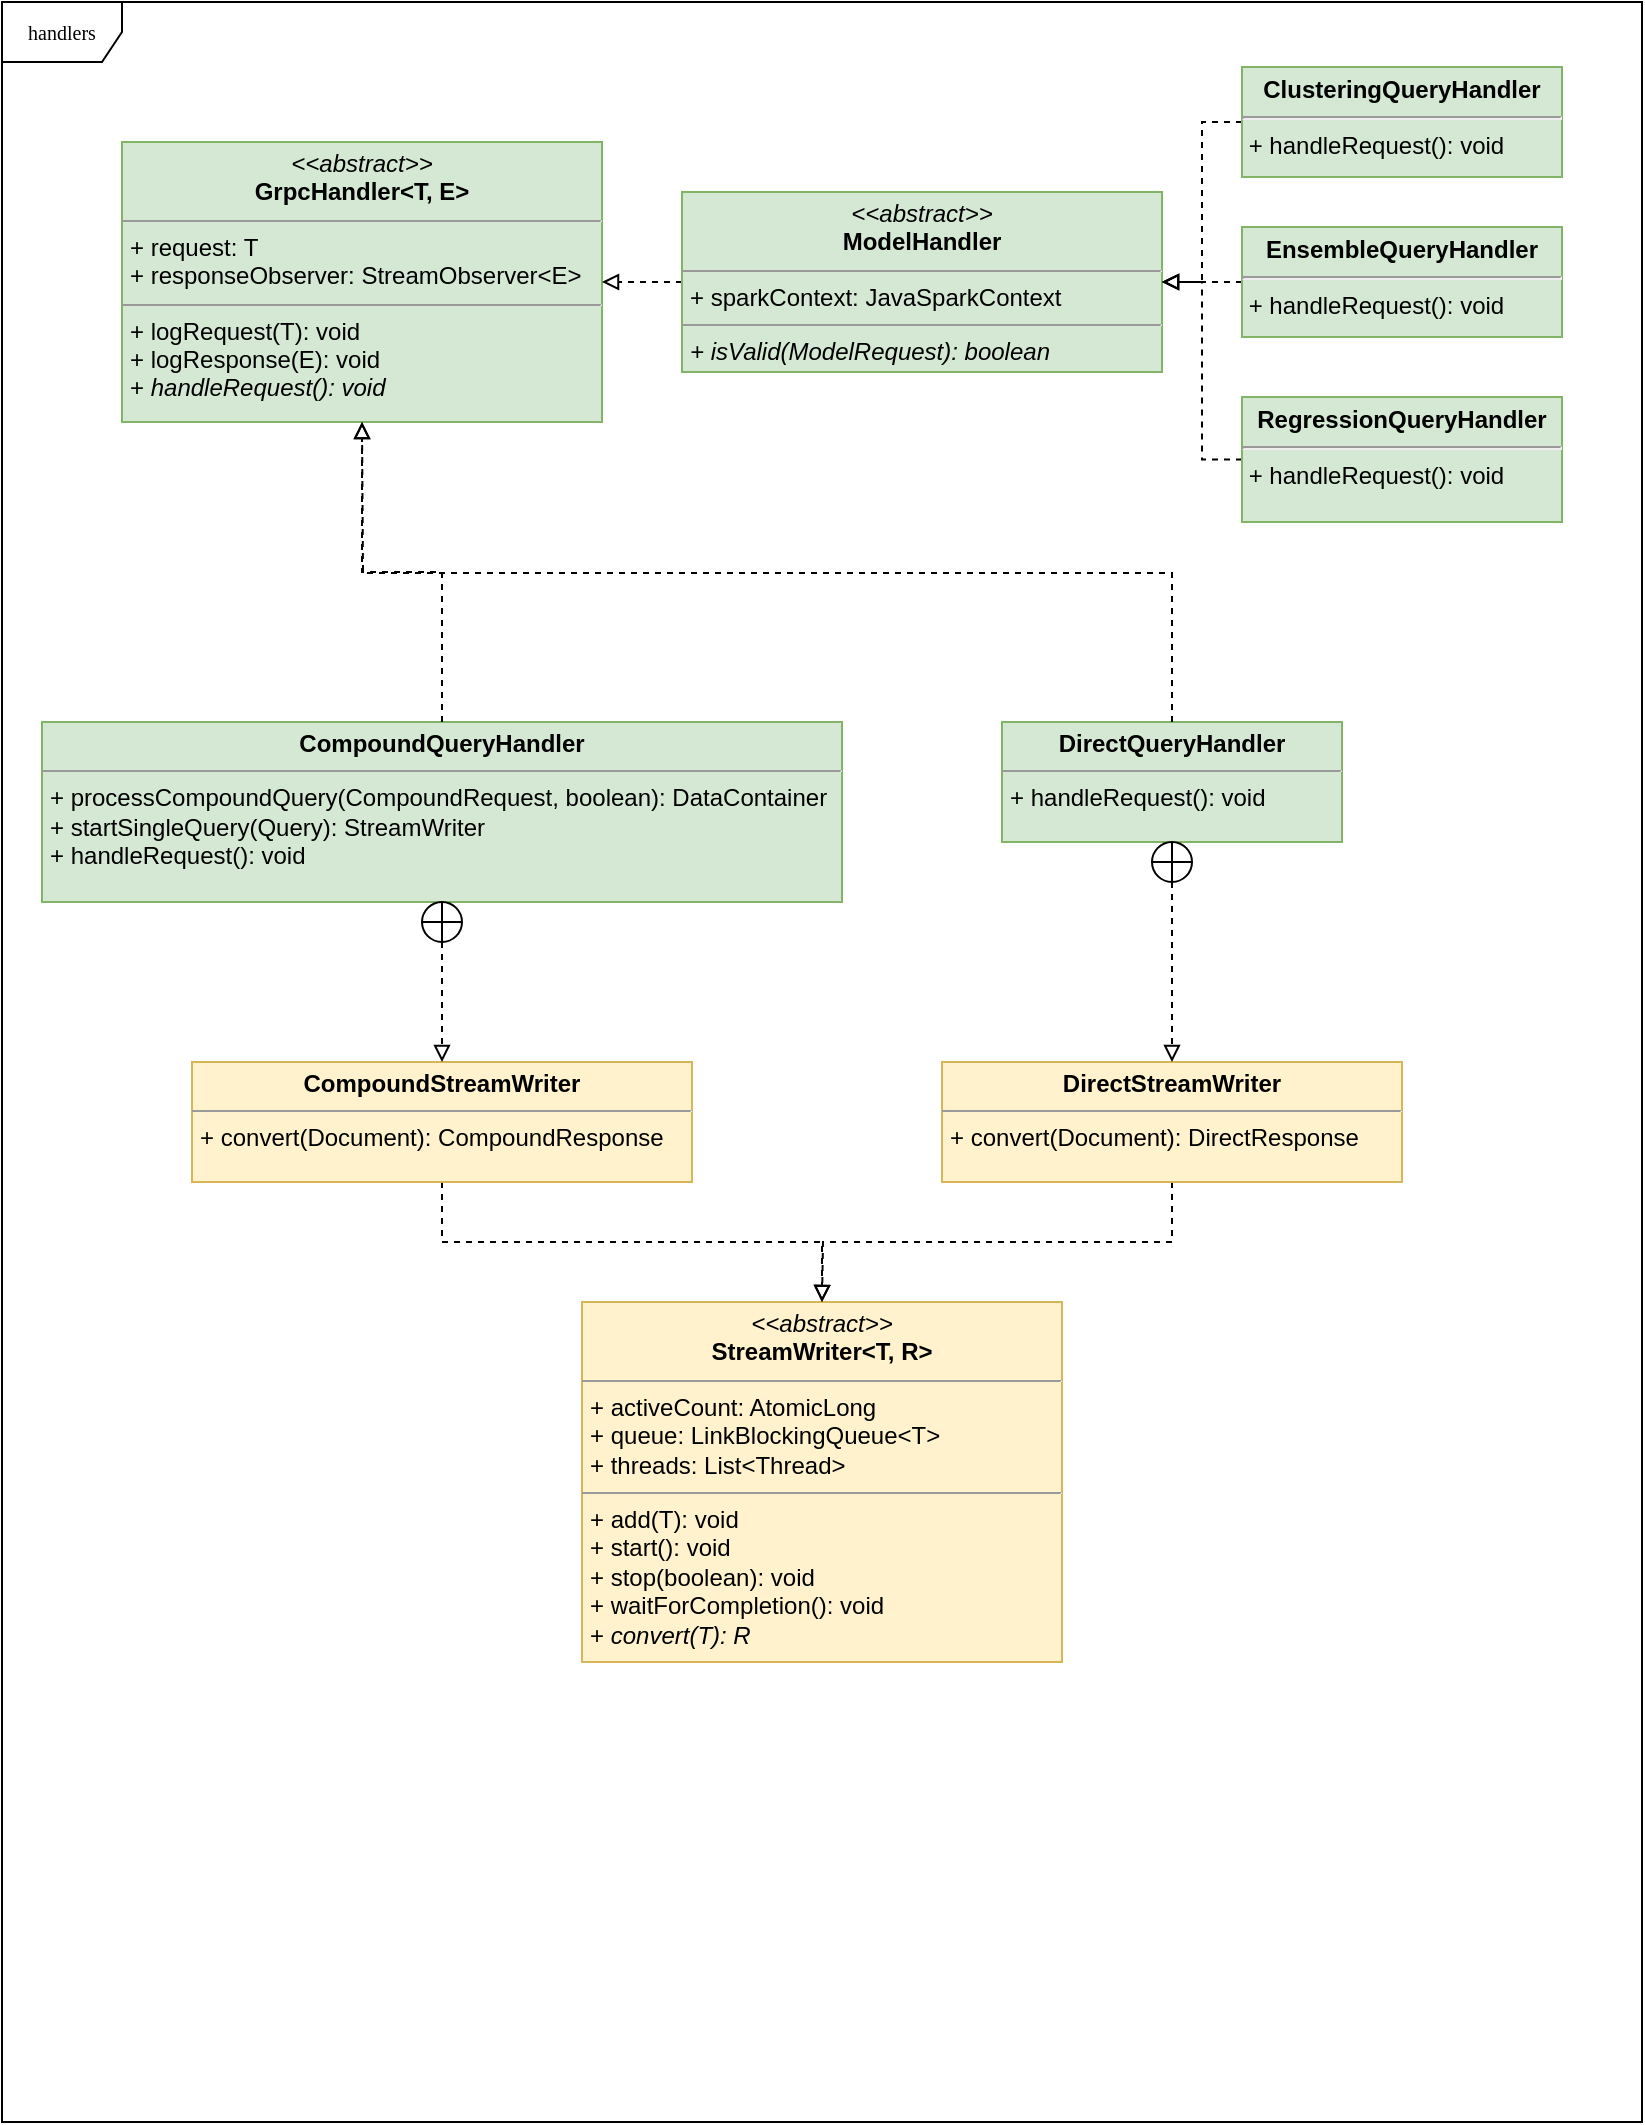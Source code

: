 <mxfile version="14.4.3" type="device"><diagram name="Page-1" id="c4acf3e9-155e-7222-9cf6-157b1a14988f"><mxGraphModel dx="2062" dy="1108" grid="1" gridSize="10" guides="1" tooltips="1" connect="1" arrows="1" fold="1" page="1" pageScale="1" pageWidth="850" pageHeight="1100" background="#ffffff" math="0" shadow="0"><root><mxCell id="0"/><mxCell id="1" parent="0"/><mxCell id="17acba5748e5396b-1" value="handlers" style="shape=umlFrame;whiteSpace=wrap;html=1;rounded=0;shadow=0;comic=0;labelBackgroundColor=none;strokeWidth=1;fontFamily=Verdana;fontSize=10;align=center;" parent="1" vertex="1"><mxGeometry x="20" y="20" width="820" height="1060" as="geometry"/></mxCell><mxCell id="dtPg9lu46R5eAAHZpj_0-2" value="&lt;p style=&quot;margin: 0px ; margin-top: 4px ; text-align: center&quot;&gt;&lt;i&gt;&amp;lt;&amp;lt;abstract&amp;gt;&amp;gt;&lt;/i&gt;&lt;br&gt;&lt;b&gt;GrpcHandler&amp;lt;T, E&amp;gt;&lt;/b&gt;&lt;/p&gt;&lt;hr size=&quot;1&quot;&gt;&lt;p style=&quot;margin: 0px ; margin-left: 4px&quot;&gt;+ request: T&lt;br&gt;+ responseObserver: StreamObserver&amp;lt;E&amp;gt;&lt;/p&gt;&lt;hr size=&quot;1&quot;&gt;&lt;p style=&quot;margin: 0px ; margin-left: 4px&quot;&gt;+ logRequest(T): void&lt;br&gt;+ logResponse(E): void&lt;/p&gt;&lt;p style=&quot;margin: 0px ; margin-left: 4px&quot;&gt;+ &lt;i&gt;handleRequest(): void&lt;/i&gt;&lt;/p&gt;" style="verticalAlign=top;align=left;overflow=fill;fontSize=12;fontFamily=Helvetica;html=1;fillColor=#d5e8d4;strokeColor=#82b366;" vertex="1" parent="1"><mxGeometry x="80" y="90" width="240" height="140" as="geometry"/></mxCell><mxCell id="dtPg9lu46R5eAAHZpj_0-19" style="edgeStyle=orthogonalEdgeStyle;rounded=0;orthogonalLoop=1;jettySize=auto;html=1;exitX=0;exitY=0.5;exitDx=0;exitDy=0;entryX=1;entryY=0.5;entryDx=0;entryDy=0;dashed=1;endArrow=block;endFill=0;" edge="1" parent="1" source="dtPg9lu46R5eAAHZpj_0-3" target="dtPg9lu46R5eAAHZpj_0-2"><mxGeometry relative="1" as="geometry"/></mxCell><mxCell id="dtPg9lu46R5eAAHZpj_0-3" value="&lt;p style=&quot;margin: 0px ; margin-top: 4px ; text-align: center&quot;&gt;&lt;i&gt;&amp;lt;&amp;lt;abstract&amp;gt;&amp;gt;&lt;/i&gt;&lt;br&gt;&lt;b&gt;ModelHandler&lt;/b&gt;&lt;/p&gt;&lt;hr size=&quot;1&quot;&gt;&lt;p style=&quot;margin: 0px ; margin-left: 4px&quot;&gt;+ sparkContext: JavaSparkContext&lt;br&gt;&lt;/p&gt;&lt;hr size=&quot;1&quot;&gt;&lt;p style=&quot;margin: 0px ; margin-left: 4px&quot;&gt;&lt;i&gt;+ isValid(ModelRequest): boolean&lt;br&gt;&lt;/i&gt;&lt;br&gt;&lt;/p&gt;" style="verticalAlign=top;align=left;overflow=fill;fontSize=12;fontFamily=Helvetica;html=1;fillColor=#d5e8d4;strokeColor=#82b366;" vertex="1" parent="1"><mxGeometry x="360" y="115" width="240" height="90" as="geometry"/></mxCell><mxCell id="dtPg9lu46R5eAAHZpj_0-15" style="edgeStyle=orthogonalEdgeStyle;rounded=0;orthogonalLoop=1;jettySize=auto;html=1;exitX=0;exitY=0.5;exitDx=0;exitDy=0;entryX=1;entryY=0.5;entryDx=0;entryDy=0;dashed=1;endArrow=block;endFill=0;" edge="1" parent="1" source="dtPg9lu46R5eAAHZpj_0-9" target="dtPg9lu46R5eAAHZpj_0-3"><mxGeometry relative="1" as="geometry"/></mxCell><mxCell id="dtPg9lu46R5eAAHZpj_0-9" value="&lt;p style=&quot;margin: 0px ; margin-top: 4px ; text-align: center&quot;&gt;&lt;b&gt;RegressionQueryHandler&lt;/b&gt;&lt;/p&gt;&lt;hr&gt;&amp;nbsp;+ handleRequest(): void" style="verticalAlign=top;align=left;overflow=fill;fontSize=12;fontFamily=Helvetica;html=1;fillColor=#d5e8d4;strokeColor=#82b366;" vertex="1" parent="1"><mxGeometry x="640" y="217.5" width="160" height="62.5" as="geometry"/></mxCell><mxCell id="dtPg9lu46R5eAAHZpj_0-16" style="edgeStyle=orthogonalEdgeStyle;rounded=0;orthogonalLoop=1;jettySize=auto;html=1;exitX=0;exitY=0.5;exitDx=0;exitDy=0;entryX=1;entryY=0.5;entryDx=0;entryDy=0;dashed=1;endArrow=block;endFill=0;" edge="1" parent="1" source="dtPg9lu46R5eAAHZpj_0-10" target="dtPg9lu46R5eAAHZpj_0-3"><mxGeometry relative="1" as="geometry"/></mxCell><mxCell id="dtPg9lu46R5eAAHZpj_0-10" value="&lt;p style=&quot;margin: 0px ; margin-top: 4px ; text-align: center&quot;&gt;&lt;b&gt;ClusteringQueryHandler&lt;/b&gt;&lt;/p&gt;&lt;hr&gt;&amp;nbsp;+ handleRequest(): void" style="verticalAlign=top;align=left;overflow=fill;fontSize=12;fontFamily=Helvetica;html=1;fillColor=#d5e8d4;strokeColor=#82b366;" vertex="1" parent="1"><mxGeometry x="640" y="52.5" width="160" height="55" as="geometry"/></mxCell><mxCell id="dtPg9lu46R5eAAHZpj_0-17" style="edgeStyle=orthogonalEdgeStyle;rounded=0;orthogonalLoop=1;jettySize=auto;html=1;exitX=0;exitY=0.5;exitDx=0;exitDy=0;entryX=1;entryY=0.5;entryDx=0;entryDy=0;dashed=1;endArrow=block;endFill=0;" edge="1" parent="1" source="dtPg9lu46R5eAAHZpj_0-11" target="dtPg9lu46R5eAAHZpj_0-3"><mxGeometry relative="1" as="geometry"/></mxCell><mxCell id="dtPg9lu46R5eAAHZpj_0-11" value="&lt;p style=&quot;margin: 0px ; margin-top: 4px ; text-align: center&quot;&gt;&lt;b&gt;EnsembleQueryHandler&lt;/b&gt;&lt;/p&gt;&lt;hr&gt;&amp;nbsp;+ handleRequest(): void" style="verticalAlign=top;align=left;overflow=fill;fontSize=12;fontFamily=Helvetica;html=1;fillColor=#d5e8d4;strokeColor=#82b366;" vertex="1" parent="1"><mxGeometry x="640" y="132.5" width="160" height="55" as="geometry"/></mxCell><mxCell id="dtPg9lu46R5eAAHZpj_0-28" value="&lt;p style=&quot;margin: 0px ; margin-top: 4px ; text-align: center&quot;&gt;&lt;i&gt;&amp;lt;&amp;lt;abstract&amp;gt;&amp;gt;&lt;/i&gt;&lt;br&gt;&lt;b&gt;StreamWriter&amp;lt;T, R&amp;gt;&lt;/b&gt;&lt;/p&gt;&lt;hr size=&quot;1&quot;&gt;&lt;p style=&quot;margin: 0px ; margin-left: 4px&quot;&gt;+ activeCount: AtomicLong&lt;br&gt;+ queue: LinkBlockingQueue&amp;lt;T&amp;gt;&lt;/p&gt;&lt;p style=&quot;margin: 0px ; margin-left: 4px&quot;&gt;+ threads: List&amp;lt;Thread&amp;gt;&lt;/p&gt;&lt;hr size=&quot;1&quot;&gt;&lt;p style=&quot;margin: 0px ; margin-left: 4px&quot;&gt;+ add(T): void&lt;/p&gt;&lt;p style=&quot;margin: 0px ; margin-left: 4px&quot;&gt;+ start(): void&lt;/p&gt;&lt;p style=&quot;margin: 0px ; margin-left: 4px&quot;&gt;+ stop(boolean): void&lt;/p&gt;&lt;p style=&quot;margin: 0px ; margin-left: 4px&quot;&gt;+ waitForCompletion(): void&lt;br&gt;+ &lt;i&gt;convert(T): R&lt;br&gt;&lt;/i&gt;&lt;/p&gt;" style="verticalAlign=top;align=left;overflow=fill;fontSize=12;fontFamily=Helvetica;html=1;fillColor=#fff2cc;strokeColor=#d6b656;" vertex="1" parent="1"><mxGeometry x="310" y="670" width="240" height="180" as="geometry"/></mxCell><mxCell id="dtPg9lu46R5eAAHZpj_0-65" style="edgeStyle=orthogonalEdgeStyle;rounded=0;orthogonalLoop=1;jettySize=auto;html=1;exitX=0.5;exitY=1;exitDx=0;exitDy=0;dashed=1;endArrow=block;endFill=0;" edge="1" parent="1" source="dtPg9lu46R5eAAHZpj_0-30"><mxGeometry relative="1" as="geometry"><mxPoint x="430" y="670" as="targetPoint"/></mxGeometry></mxCell><mxCell id="dtPg9lu46R5eAAHZpj_0-30" value="&lt;p style=&quot;margin: 0px ; margin-top: 4px ; text-align: center&quot;&gt;&lt;b&gt;DirectStreamWriter&lt;/b&gt;&lt;/p&gt;&lt;hr size=&quot;1&quot;&gt;&lt;p style=&quot;margin: 0px ; margin-left: 4px&quot;&gt;&lt;/p&gt;&lt;p style=&quot;margin: 0px ; margin-left: 4px&quot;&gt;&lt;span&gt;+ convert(Document): DirectResponse&lt;/span&gt;&lt;br&gt;&lt;/p&gt;" style="verticalAlign=top;align=left;overflow=fill;fontSize=12;fontFamily=Helvetica;html=1;fillColor=#fff2cc;strokeColor=#d6b656;" vertex="1" parent="1"><mxGeometry x="490" y="550" width="230" height="60" as="geometry"/></mxCell><mxCell id="dtPg9lu46R5eAAHZpj_0-64" style="edgeStyle=orthogonalEdgeStyle;rounded=0;orthogonalLoop=1;jettySize=auto;html=1;exitX=0.5;exitY=1;exitDx=0;exitDy=0;entryX=0.5;entryY=0;entryDx=0;entryDy=0;dashed=1;endArrow=block;endFill=0;" edge="1" parent="1" source="dtPg9lu46R5eAAHZpj_0-48" target="dtPg9lu46R5eAAHZpj_0-28"><mxGeometry relative="1" as="geometry"/></mxCell><mxCell id="dtPg9lu46R5eAAHZpj_0-48" value="&lt;p style=&quot;margin: 0px ; margin-top: 4px ; text-align: center&quot;&gt;&lt;b&gt;CompoundStreamWriter&lt;/b&gt;&lt;/p&gt;&lt;hr size=&quot;1&quot;&gt;&lt;p style=&quot;margin: 0px ; margin-left: 4px&quot;&gt;&lt;/p&gt;&lt;p style=&quot;margin: 0px ; margin-left: 4px&quot;&gt;&lt;span&gt;+ convert(Document): CompoundResponse&lt;/span&gt;&lt;br&gt;&lt;/p&gt;" style="verticalAlign=top;align=left;overflow=fill;fontSize=12;fontFamily=Helvetica;html=1;fillColor=#fff2cc;strokeColor=#d6b656;" vertex="1" parent="1"><mxGeometry x="115" y="550" width="250" height="60" as="geometry"/></mxCell><mxCell id="dtPg9lu46R5eAAHZpj_0-58" value="" style="group" vertex="1" connectable="0" parent="1"><mxGeometry x="40" y="380" width="400" height="110" as="geometry"/></mxCell><mxCell id="dtPg9lu46R5eAAHZpj_0-24" value="&lt;p style=&quot;margin: 0px ; margin-top: 4px ; text-align: center&quot;&gt;&lt;b&gt;CompoundQueryHandler&lt;/b&gt;&lt;/p&gt;&lt;hr size=&quot;1&quot;&gt;&lt;p style=&quot;margin: 0px ; margin-left: 4px&quot;&gt;&lt;/p&gt;&lt;p style=&quot;margin: 0px ; margin-left: 4px&quot;&gt;+ processCompoundQuery(CompoundRequest, boolean): DataContainer&lt;/p&gt;&lt;p style=&quot;margin: 0px ; margin-left: 4px&quot;&gt;+ startSingleQuery(Query): StreamWriter&lt;/p&gt;&lt;p style=&quot;margin: 0px ; margin-left: 4px&quot;&gt;+ handleRequest(): void&lt;/p&gt;" style="verticalAlign=top;align=left;overflow=fill;fontSize=12;fontFamily=Helvetica;html=1;fillColor=#d5e8d4;strokeColor=#82b366;" vertex="1" parent="dtPg9lu46R5eAAHZpj_0-58"><mxGeometry width="400" height="90" as="geometry"/></mxCell><mxCell id="dtPg9lu46R5eAAHZpj_0-50" value="" style="shape=orEllipse;perimeter=ellipsePerimeter;whiteSpace=wrap;html=1;backgroundOutline=1;" vertex="1" parent="dtPg9lu46R5eAAHZpj_0-58"><mxGeometry x="190" y="90" width="20" height="20" as="geometry"/></mxCell><mxCell id="dtPg9lu46R5eAAHZpj_0-59" style="edgeStyle=orthogonalEdgeStyle;rounded=0;orthogonalLoop=1;jettySize=auto;html=1;exitX=0.5;exitY=1;exitDx=0;exitDy=0;entryX=0.5;entryY=0;entryDx=0;entryDy=0;dashed=1;endArrow=block;endFill=0;" edge="1" parent="1" source="dtPg9lu46R5eAAHZpj_0-50" target="dtPg9lu46R5eAAHZpj_0-48"><mxGeometry relative="1" as="geometry"/></mxCell><mxCell id="dtPg9lu46R5eAAHZpj_0-62" value="" style="group" vertex="1" connectable="0" parent="1"><mxGeometry x="520" y="380" width="170" height="80" as="geometry"/></mxCell><mxCell id="dtPg9lu46R5eAAHZpj_0-21" value="&lt;p style=&quot;margin: 0px ; margin-top: 4px ; text-align: center&quot;&gt;&lt;b&gt;DirectQueryHandler&lt;/b&gt;&lt;/p&gt;&lt;hr size=&quot;1&quot;&gt;&lt;p style=&quot;margin: 0px ; margin-left: 4px&quot;&gt;&lt;/p&gt;&lt;p style=&quot;margin: 0px ; margin-left: 4px&quot;&gt;&lt;span&gt;+ handleRequest(): void&lt;/span&gt;&lt;br&gt;&lt;/p&gt;" style="verticalAlign=top;align=left;overflow=fill;fontSize=12;fontFamily=Helvetica;html=1;fillColor=#d5e8d4;strokeColor=#82b366;" vertex="1" parent="dtPg9lu46R5eAAHZpj_0-62"><mxGeometry width="170" height="60" as="geometry"/></mxCell><mxCell id="dtPg9lu46R5eAAHZpj_0-60" value="" style="shape=orEllipse;perimeter=ellipsePerimeter;whiteSpace=wrap;html=1;backgroundOutline=1;" vertex="1" parent="dtPg9lu46R5eAAHZpj_0-62"><mxGeometry x="75" y="60" width="20" height="20" as="geometry"/></mxCell><mxCell id="dtPg9lu46R5eAAHZpj_0-63" style="edgeStyle=orthogonalEdgeStyle;rounded=0;orthogonalLoop=1;jettySize=auto;html=1;exitX=0.5;exitY=1;exitDx=0;exitDy=0;entryX=0.5;entryY=0;entryDx=0;entryDy=0;dashed=1;endArrow=block;endFill=0;" edge="1" parent="1" source="dtPg9lu46R5eAAHZpj_0-60" target="dtPg9lu46R5eAAHZpj_0-30"><mxGeometry relative="1" as="geometry"/></mxCell><mxCell id="dtPg9lu46R5eAAHZpj_0-66" style="edgeStyle=orthogonalEdgeStyle;rounded=0;orthogonalLoop=1;jettySize=auto;html=1;exitX=0.5;exitY=0;exitDx=0;exitDy=0;entryX=0.5;entryY=1;entryDx=0;entryDy=0;dashed=1;endArrow=block;endFill=0;" edge="1" parent="1" source="dtPg9lu46R5eAAHZpj_0-24" target="dtPg9lu46R5eAAHZpj_0-2"><mxGeometry relative="1" as="geometry"/></mxCell><mxCell id="dtPg9lu46R5eAAHZpj_0-67" style="edgeStyle=orthogonalEdgeStyle;rounded=0;orthogonalLoop=1;jettySize=auto;html=1;exitX=0.5;exitY=0;exitDx=0;exitDy=0;dashed=1;endArrow=block;endFill=0;" edge="1" parent="1" source="dtPg9lu46R5eAAHZpj_0-21"><mxGeometry relative="1" as="geometry"><mxPoint x="200" y="230" as="targetPoint"/></mxGeometry></mxCell></root></mxGraphModel></diagram></mxfile>